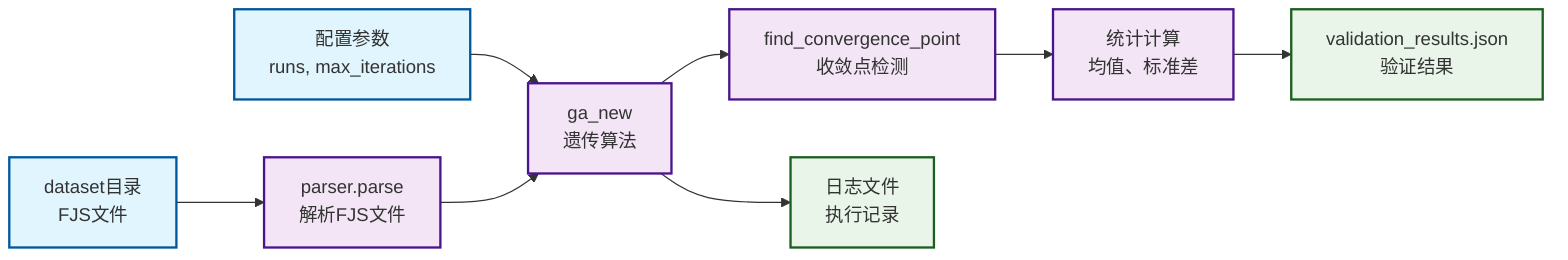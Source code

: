 flowchart LR
    classDef dataNode fill:#e1f5fe,stroke:#01579b,stroke-width:2px
    classDef processNode fill:#f3e5f5,stroke:#4a148c,stroke-width:2px
    classDef outputNode fill:#e8f5e8,stroke:#1b5e20,stroke-width:2px
    dataset[dataset目录<br/>FJS文件]:::dataNode
    config[配置参数<br/>runs, max_iterations]:::dataNode
    parser[parser.parse<br/>解析FJS文件]:::processNode
    ga_algorithm[ga_new<br/>遗传算法]:::processNode
    convergence[find_convergence_point<br/>收敛点检测]:::processNode
    statistics[统计计算<br/>均值、标准差]:::processNode
    json_results[validation_results.json<br/>验证结果]:::outputNode
    log_file[日志文件<br/>执行记录]:::outputNode
    dataset --> parser
    config --> ga_algorithm
    parser --> ga_algorithm
    ga_algorithm --> convergence
    convergence --> statistics
    statistics --> json_results
    ga_algorithm --> log_file